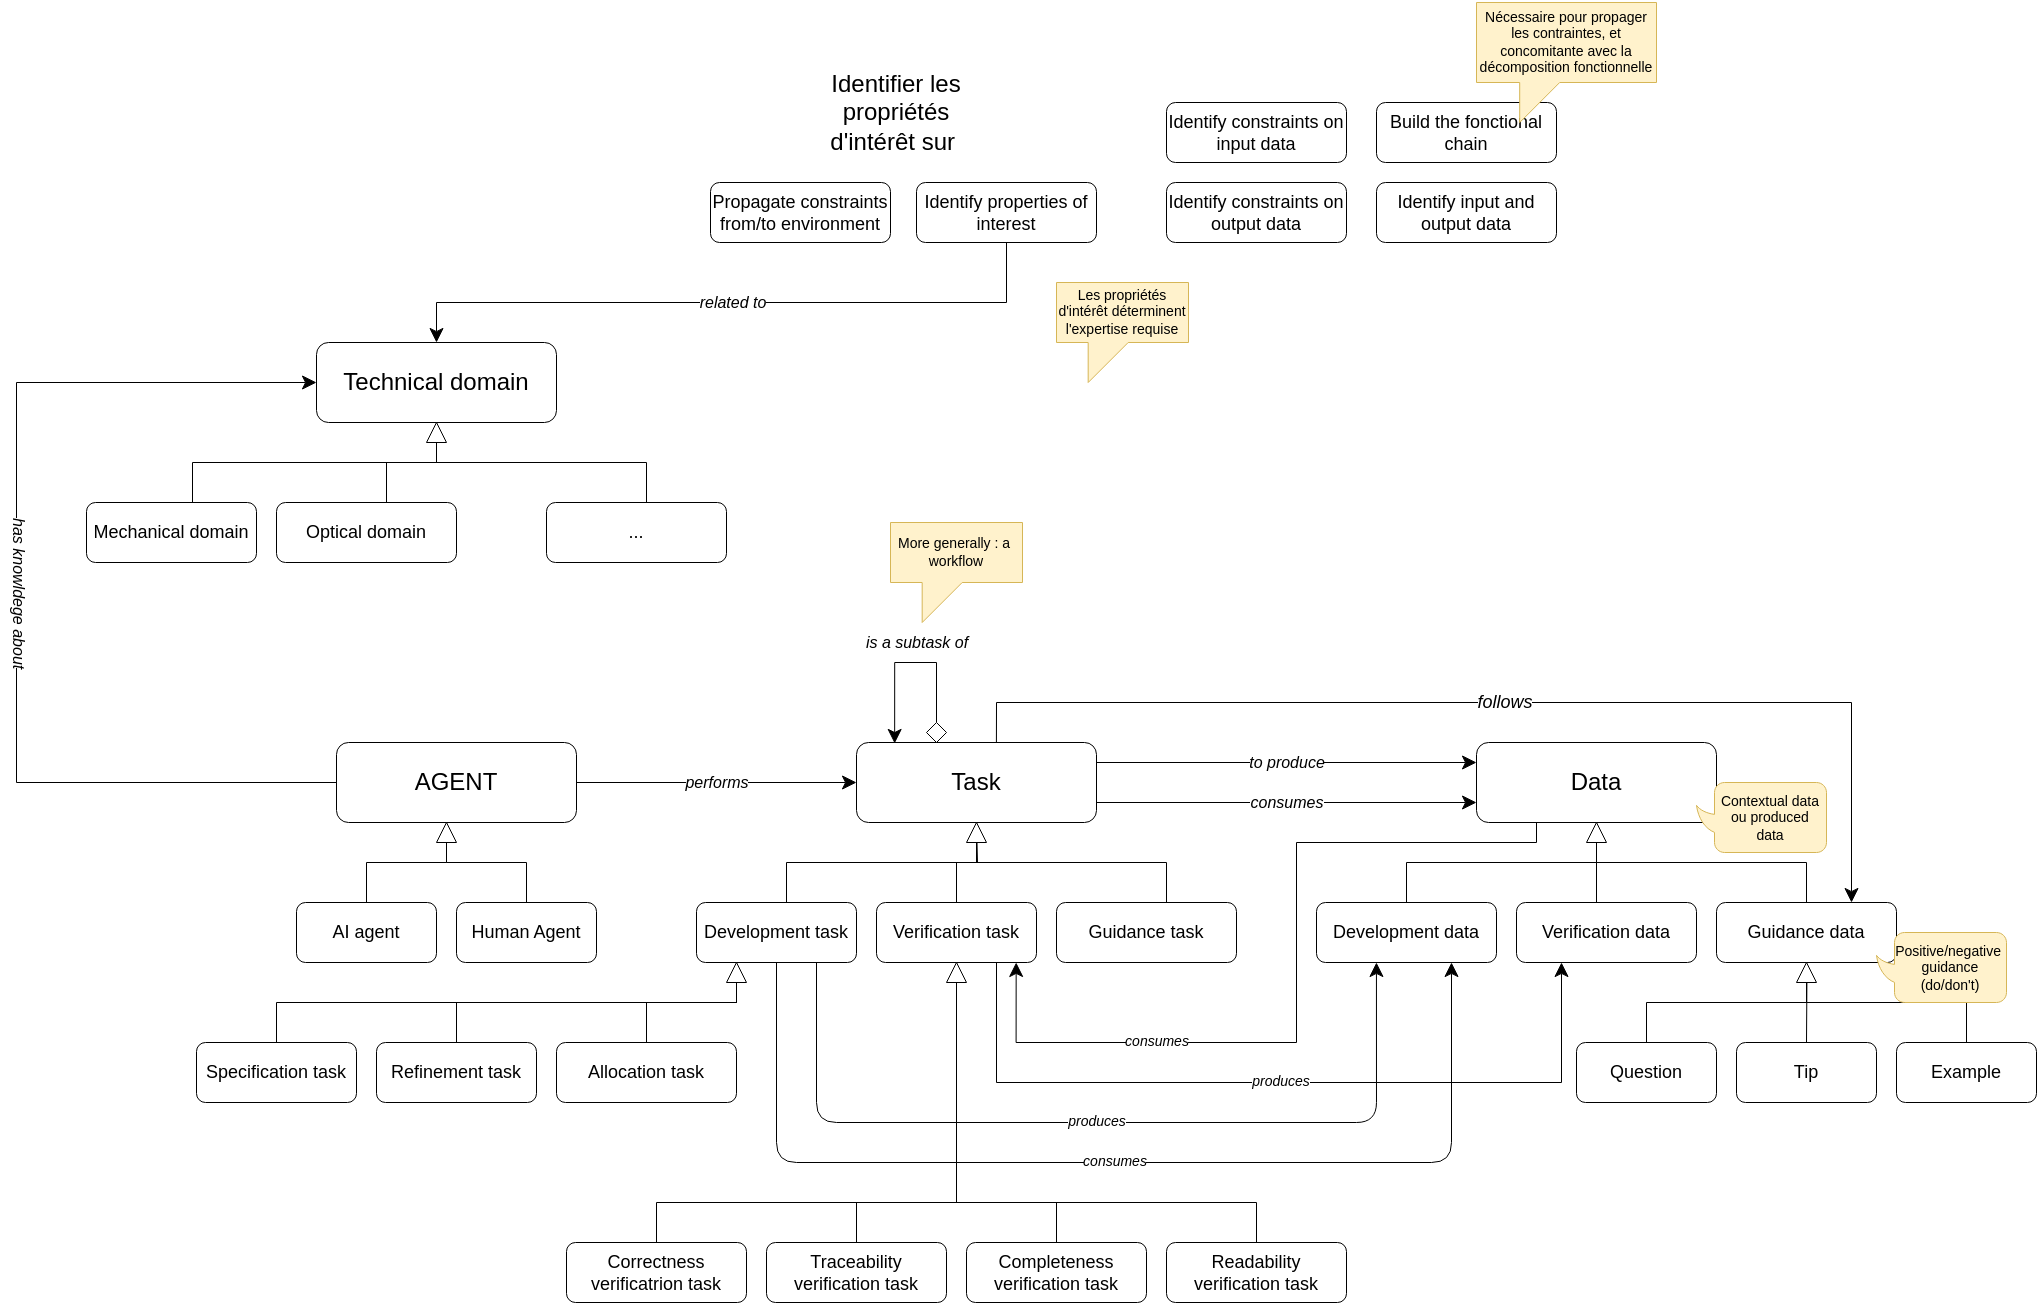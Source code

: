 <mxfile version="25.0.1">
  <diagram name="Page-1" id="Z5_-aFUJuA9duvFPhsF1">
    <mxGraphModel dx="989" dy="514" grid="1" gridSize="10" guides="1" tooltips="1" connect="1" arrows="1" fold="1" page="1" pageScale="1" pageWidth="3300" pageHeight="4681" math="0" shadow="0">
      <root>
        <mxCell id="0" />
        <mxCell id="1" parent="0" />
        <mxCell id="tLiYIg1hAG5-3rMSmf7M-101" value="consumes" style="edgeStyle=orthogonalEdgeStyle;rounded=0;orthogonalLoop=1;jettySize=auto;html=1;exitX=0.25;exitY=1;exitDx=0;exitDy=0;entryX=0.873;entryY=1;entryDx=0;entryDy=0;strokeColor=default;strokeWidth=0.5;align=center;verticalAlign=middle;fontFamily=Helvetica;fontSize=7;fontColor=default;fontStyle=2;labelBackgroundColor=default;endArrow=classic;jumpStyle=arc;entryPerimeter=0;" parent="1" source="tLiYIg1hAG5-3rMSmf7M-17" target="tLiYIg1hAG5-3rMSmf7M-62" edge="1">
          <mxGeometry x="0.463" relative="1" as="geometry">
            <Array as="points">
              <mxPoint x="1160" y="490" />
              <mxPoint x="1040" y="490" />
              <mxPoint x="1040" y="590" />
              <mxPoint x="900" y="590" />
            </Array>
            <mxPoint as="offset" />
          </mxGeometry>
        </mxCell>
        <mxCell id="tLiYIg1hAG5-3rMSmf7M-17" value="Data" style="rounded=1;whiteSpace=wrap;html=1;strokeWidth=0.5;" parent="1" vertex="1">
          <mxGeometry x="1130" y="440" width="120" height="40" as="geometry" />
        </mxCell>
        <mxCell id="tLiYIg1hAG5-3rMSmf7M-19" value="performs" style="edgeStyle=orthogonalEdgeStyle;rounded=0;orthogonalLoop=1;jettySize=auto;html=1;entryX=0;entryY=0.5;entryDx=0;entryDy=0;fontStyle=2;exitX=1;exitY=0.5;exitDx=0;exitDy=0;fontSize=8;strokeWidth=0.5;" parent="1" source="tLiYIg1hAG5-3rMSmf7M-21" target="tLiYIg1hAG5-3rMSmf7M-58" edge="1">
          <mxGeometry relative="1" as="geometry" />
        </mxCell>
        <mxCell id="DMlMxsVQOJTG3V4bMgdd-10" value="has knowldege about" style="edgeStyle=orthogonalEdgeStyle;rounded=0;orthogonalLoop=1;jettySize=auto;html=1;entryX=0;entryY=0.5;entryDx=0;entryDy=0;exitX=0;exitY=0.5;exitDx=0;exitDy=0;textDirection=vertical-lr;fontSize=8;strokeColor=default;strokeWidth=0.5;align=center;verticalAlign=middle;fontFamily=Helvetica;fontColor=default;fontStyle=2;labelBackgroundColor=default;endArrow=classic;" edge="1" parent="1" source="tLiYIg1hAG5-3rMSmf7M-21" target="tLiYIg1hAG5-3rMSmf7M-94">
          <mxGeometry relative="1" as="geometry">
            <Array as="points">
              <mxPoint x="400" y="460" />
              <mxPoint x="400" y="260" />
            </Array>
          </mxGeometry>
        </mxCell>
        <mxCell id="tLiYIg1hAG5-3rMSmf7M-21" value="AGENT" style="rounded=1;whiteSpace=wrap;html=1;strokeWidth=0.5;" parent="1" vertex="1">
          <mxGeometry x="560" y="440" width="120" height="40" as="geometry" />
        </mxCell>
        <mxCell id="tLiYIg1hAG5-3rMSmf7M-29" value="&lt;span style=&quot;text-align: right;&quot;&gt;Development data&lt;/span&gt;" style="rounded=1;whiteSpace=wrap;html=1;fontSize=9;strokeWidth=0.5;" parent="1" vertex="1">
          <mxGeometry x="1050" y="520" width="90" height="30" as="geometry" />
        </mxCell>
        <mxCell id="tLiYIg1hAG5-3rMSmf7M-43" style="edgeStyle=orthogonalEdgeStyle;rounded=0;orthogonalLoop=1;jettySize=auto;html=1;entryX=0;entryY=0.5;entryDx=0;entryDy=0;exitX=0.5;exitY=0;exitDx=0;exitDy=0;endArrow=none;endFill=0;strokeWidth=0.5;" parent="1" source="tLiYIg1hAG5-3rMSmf7M-30" target="tLiYIg1hAG5-3rMSmf7M-41" edge="1">
          <mxGeometry relative="1" as="geometry">
            <Array as="points">
              <mxPoint x="1190" y="540" />
            </Array>
          </mxGeometry>
        </mxCell>
        <mxCell id="tLiYIg1hAG5-3rMSmf7M-30" value="&lt;span style=&quot;text-align: right;&quot;&gt;Verification data&lt;/span&gt;" style="rounded=1;whiteSpace=wrap;html=1;fontSize=9;strokeWidth=0.5;" parent="1" vertex="1">
          <mxGeometry x="1150" y="520" width="90" height="30" as="geometry" />
        </mxCell>
        <mxCell id="tLiYIg1hAG5-3rMSmf7M-44" style="edgeStyle=orthogonalEdgeStyle;rounded=0;orthogonalLoop=1;jettySize=auto;html=1;entryX=0;entryY=0.5;entryDx=0;entryDy=0;endArrow=none;endFill=0;exitX=0.5;exitY=0;exitDx=0;exitDy=0;strokeWidth=0.5;" parent="1" source="tLiYIg1hAG5-3rMSmf7M-31" target="tLiYIg1hAG5-3rMSmf7M-41" edge="1">
          <mxGeometry relative="1" as="geometry">
            <mxPoint x="1320" y="510" as="sourcePoint" />
            <Array as="points">
              <mxPoint x="1295" y="500" />
              <mxPoint x="1190" y="500" />
            </Array>
          </mxGeometry>
        </mxCell>
        <mxCell id="tLiYIg1hAG5-3rMSmf7M-31" value="&lt;span style=&quot;text-align: right;&quot;&gt;Guidance data&lt;/span&gt;" style="rounded=1;whiteSpace=wrap;html=1;fontSize=9;strokeWidth=0.5;" parent="1" vertex="1">
          <mxGeometry x="1250" y="520" width="90" height="30" as="geometry" />
        </mxCell>
        <mxCell id="tLiYIg1hAG5-3rMSmf7M-32" value="&lt;span style=&quot;text-align: right;&quot;&gt;Question&lt;/span&gt;" style="rounded=1;whiteSpace=wrap;html=1;fontSize=9;strokeWidth=0.5;" parent="1" vertex="1">
          <mxGeometry x="1180" y="590" width="70" height="30" as="geometry" />
        </mxCell>
        <mxCell id="tLiYIg1hAG5-3rMSmf7M-39" style="edgeStyle=orthogonalEdgeStyle;rounded=0;orthogonalLoop=1;jettySize=auto;html=1;exitX=0.5;exitY=0;exitDx=0;exitDy=0;endArrow=none;endFill=0;strokeWidth=0.5;" parent="1" source="tLiYIg1hAG5-3rMSmf7M-33" edge="1">
          <mxGeometry relative="1" as="geometry">
            <mxPoint x="1295.2" y="560" as="targetPoint" />
          </mxGeometry>
        </mxCell>
        <mxCell id="tLiYIg1hAG5-3rMSmf7M-33" value="&lt;span style=&quot;text-align: right;&quot;&gt;Tip&lt;/span&gt;" style="rounded=1;whiteSpace=wrap;html=1;fontSize=9;strokeWidth=0.5;" parent="1" vertex="1">
          <mxGeometry x="1260" y="590" width="70" height="30" as="geometry" />
        </mxCell>
        <mxCell id="tLiYIg1hAG5-3rMSmf7M-40" style="edgeStyle=orthogonalEdgeStyle;rounded=0;orthogonalLoop=1;jettySize=auto;html=1;entryX=0;entryY=0.5;entryDx=0;entryDy=0;endArrow=none;endFill=0;strokeWidth=0.5;" parent="1" source="tLiYIg1hAG5-3rMSmf7M-34" target="tLiYIg1hAG5-3rMSmf7M-37" edge="1">
          <mxGeometry relative="1" as="geometry">
            <Array as="points">
              <mxPoint x="1375" y="570" />
              <mxPoint x="1295" y="570" />
            </Array>
          </mxGeometry>
        </mxCell>
        <mxCell id="tLiYIg1hAG5-3rMSmf7M-34" value="&lt;span style=&quot;text-align: right;&quot;&gt;Example&lt;/span&gt;" style="rounded=1;whiteSpace=wrap;html=1;fontSize=9;strokeWidth=0.5;" parent="1" vertex="1">
          <mxGeometry x="1340" y="590" width="70" height="30" as="geometry" />
        </mxCell>
        <mxCell id="tLiYIg1hAG5-3rMSmf7M-38" style="edgeStyle=orthogonalEdgeStyle;rounded=0;orthogonalLoop=1;jettySize=auto;html=1;exitX=0;exitY=0.5;exitDx=0;exitDy=0;entryX=0.5;entryY=0;entryDx=0;entryDy=0;endArrow=none;endFill=0;strokeWidth=0.5;" parent="1" source="tLiYIg1hAG5-3rMSmf7M-37" target="tLiYIg1hAG5-3rMSmf7M-32" edge="1">
          <mxGeometry relative="1" as="geometry">
            <Array as="points">
              <mxPoint x="1295" y="570" />
              <mxPoint x="1215" y="570" />
            </Array>
          </mxGeometry>
        </mxCell>
        <mxCell id="tLiYIg1hAG5-3rMSmf7M-37" value="" style="triangle;whiteSpace=wrap;html=1;rotation=-90;strokeWidth=0.5;" parent="1" vertex="1">
          <mxGeometry x="1290" y="550" width="10" height="10" as="geometry" />
        </mxCell>
        <mxCell id="tLiYIg1hAG5-3rMSmf7M-42" style="edgeStyle=orthogonalEdgeStyle;rounded=0;orthogonalLoop=1;jettySize=auto;html=1;entryX=0.5;entryY=0;entryDx=0;entryDy=0;endArrow=none;endFill=0;strokeWidth=0.5;" parent="1" source="tLiYIg1hAG5-3rMSmf7M-41" target="tLiYIg1hAG5-3rMSmf7M-29" edge="1">
          <mxGeometry relative="1" as="geometry">
            <Array as="points">
              <mxPoint x="1190" y="500" />
              <mxPoint x="1095" y="500" />
            </Array>
          </mxGeometry>
        </mxCell>
        <mxCell id="tLiYIg1hAG5-3rMSmf7M-41" value="" style="triangle;whiteSpace=wrap;html=1;rotation=-90;strokeWidth=0.5;" parent="1" vertex="1">
          <mxGeometry x="1185" y="480" width="10" height="10" as="geometry" />
        </mxCell>
        <mxCell id="tLiYIg1hAG5-3rMSmf7M-52" style="edgeStyle=orthogonalEdgeStyle;rounded=0;orthogonalLoop=1;jettySize=auto;html=1;entryX=0;entryY=0.5;entryDx=0;entryDy=0;endArrow=none;endFill=0;strokeWidth=0.5;exitX=0.5;exitY=0;exitDx=0;exitDy=0;" parent="1" source="tLiYIg1hAG5-3rMSmf7M-48" target="tLiYIg1hAG5-3rMSmf7M-51" edge="1">
          <mxGeometry relative="1" as="geometry">
            <Array as="points">
              <mxPoint x="575" y="500" />
              <mxPoint x="615" y="500" />
            </Array>
          </mxGeometry>
        </mxCell>
        <mxCell id="tLiYIg1hAG5-3rMSmf7M-48" value="&lt;span style=&quot;text-align: right;&quot;&gt;AI agent&lt;/span&gt;" style="rounded=1;whiteSpace=wrap;html=1;fontSize=9;strokeWidth=0.5;" parent="1" vertex="1">
          <mxGeometry x="540" y="520" width="70" height="30" as="geometry" />
        </mxCell>
        <mxCell id="tLiYIg1hAG5-3rMSmf7M-53" style="edgeStyle=orthogonalEdgeStyle;rounded=0;orthogonalLoop=1;jettySize=auto;html=1;entryX=0;entryY=0.5;entryDx=0;entryDy=0;endArrow=none;endFill=0;strokeWidth=0.5;" parent="1" source="tLiYIg1hAG5-3rMSmf7M-49" target="tLiYIg1hAG5-3rMSmf7M-51" edge="1">
          <mxGeometry relative="1" as="geometry">
            <mxPoint x="610" y="490" as="targetPoint" />
            <Array as="points">
              <mxPoint x="655" y="500" />
              <mxPoint x="615" y="500" />
            </Array>
          </mxGeometry>
        </mxCell>
        <mxCell id="tLiYIg1hAG5-3rMSmf7M-49" value="&lt;span style=&quot;text-align: right;&quot;&gt;Human Agent&lt;/span&gt;" style="rounded=1;whiteSpace=wrap;html=1;fontSize=9;strokeWidth=0.5;" parent="1" vertex="1">
          <mxGeometry x="620" y="520" width="70" height="30" as="geometry" />
        </mxCell>
        <mxCell id="tLiYIg1hAG5-3rMSmf7M-51" value="" style="triangle;whiteSpace=wrap;html=1;rotation=-90;strokeWidth=0.5;" parent="1" vertex="1">
          <mxGeometry x="610" y="480" width="10" height="10" as="geometry" />
        </mxCell>
        <mxCell id="tLiYIg1hAG5-3rMSmf7M-59" value="consumes" style="edgeStyle=orthogonalEdgeStyle;rounded=0;orthogonalLoop=1;jettySize=auto;html=1;entryX=0;entryY=0.75;entryDx=0;entryDy=0;exitX=1;exitY=0.75;exitDx=0;exitDy=0;fontStyle=2;fontSize=8;strokeWidth=0.5;" parent="1" source="tLiYIg1hAG5-3rMSmf7M-58" target="tLiYIg1hAG5-3rMSmf7M-17" edge="1">
          <mxGeometry relative="1" as="geometry" />
        </mxCell>
        <mxCell id="tLiYIg1hAG5-3rMSmf7M-60" value="to produce" style="edgeStyle=orthogonalEdgeStyle;rounded=0;orthogonalLoop=1;jettySize=auto;html=1;entryX=0;entryY=0.25;entryDx=0;entryDy=0;exitX=1;exitY=0.25;exitDx=0;exitDy=0;fontStyle=2;fontSize=8;strokeWidth=0.5;" parent="1" source="tLiYIg1hAG5-3rMSmf7M-58" target="tLiYIg1hAG5-3rMSmf7M-17" edge="1">
          <mxGeometry relative="1" as="geometry" />
        </mxCell>
        <mxCell id="tLiYIg1hAG5-3rMSmf7M-58" value="Task" style="rounded=1;whiteSpace=wrap;html=1;strokeWidth=0.5;" parent="1" vertex="1">
          <mxGeometry x="820" y="440" width="120" height="40" as="geometry" />
        </mxCell>
        <mxCell id="tLiYIg1hAG5-3rMSmf7M-64" style="edgeStyle=orthogonalEdgeStyle;rounded=0;orthogonalLoop=1;jettySize=auto;html=1;entryX=0.5;entryY=1;entryDx=0;entryDy=0;endArrow=none;endFill=0;strokeWidth=0.5;" parent="1" source="tLiYIg1hAG5-3rMSmf7M-61" target="tLiYIg1hAG5-3rMSmf7M-58" edge="1">
          <mxGeometry relative="1" as="geometry">
            <Array as="points">
              <mxPoint x="785" y="500" />
              <mxPoint x="880" y="500" />
            </Array>
          </mxGeometry>
        </mxCell>
        <mxCell id="tLiYIg1hAG5-3rMSmf7M-74" value="consumes" style="edgeStyle=orthogonalEdgeStyle;rounded=1;orthogonalLoop=1;jettySize=auto;html=1;exitX=0.5;exitY=1;exitDx=0;exitDy=0;entryX=0.75;entryY=1;entryDx=0;entryDy=0;fontStyle=2;fontSize=7;strokeWidth=0.5;curved=0;" parent="1" source="tLiYIg1hAG5-3rMSmf7M-61" target="tLiYIg1hAG5-3rMSmf7M-29" edge="1">
          <mxGeometry relative="1" as="geometry">
            <Array as="points">
              <mxPoint x="780" y="650" />
              <mxPoint x="1118" y="650" />
            </Array>
          </mxGeometry>
        </mxCell>
        <mxCell id="tLiYIg1hAG5-3rMSmf7M-61" value="&lt;span style=&quot;text-align: right;&quot;&gt;Development task&lt;/span&gt;" style="rounded=1;whiteSpace=wrap;html=1;fontSize=9;strokeWidth=0.5;" parent="1" vertex="1">
          <mxGeometry x="740" y="520" width="80" height="30" as="geometry" />
        </mxCell>
        <mxCell id="tLiYIg1hAG5-3rMSmf7M-69" style="edgeStyle=orthogonalEdgeStyle;rounded=0;orthogonalLoop=1;jettySize=auto;html=1;endArrow=none;endFill=0;strokeWidth=0.5;" parent="1" source="tLiYIg1hAG5-3rMSmf7M-62" edge="1">
          <mxGeometry relative="1" as="geometry">
            <mxPoint x="880" y="480" as="targetPoint" />
          </mxGeometry>
        </mxCell>
        <mxCell id="tLiYIg1hAG5-3rMSmf7M-76" value="produces" style="edgeStyle=orthogonalEdgeStyle;rounded=0;orthogonalLoop=1;jettySize=auto;html=1;exitX=0.75;exitY=1;exitDx=0;exitDy=0;entryX=0.25;entryY=1;entryDx=0;entryDy=0;strokeColor=default;strokeWidth=0.5;align=center;verticalAlign=middle;fontFamily=Helvetica;fontSize=7;fontColor=default;fontStyle=2;labelBackgroundColor=default;endArrow=classic;" parent="1" source="tLiYIg1hAG5-3rMSmf7M-62" target="tLiYIg1hAG5-3rMSmf7M-30" edge="1">
          <mxGeometry relative="1" as="geometry">
            <Array as="points">
              <mxPoint x="890" y="610" />
              <mxPoint x="1173" y="610" />
            </Array>
          </mxGeometry>
        </mxCell>
        <mxCell id="tLiYIg1hAG5-3rMSmf7M-62" value="&lt;span style=&quot;text-align: right;&quot;&gt;Verification task&lt;/span&gt;" style="rounded=1;whiteSpace=wrap;html=1;fontSize=9;strokeWidth=0.5;" parent="1" vertex="1">
          <mxGeometry x="830" y="520" width="80" height="30" as="geometry" />
        </mxCell>
        <mxCell id="tLiYIg1hAG5-3rMSmf7M-66" style="edgeStyle=orthogonalEdgeStyle;rounded=0;orthogonalLoop=1;jettySize=auto;html=1;exitX=0.5;exitY=0;exitDx=0;exitDy=0;endArrow=none;endFill=0;strokeWidth=0.5;" parent="1" source="tLiYIg1hAG5-3rMSmf7M-71" edge="1">
          <mxGeometry relative="1" as="geometry">
            <mxPoint x="880" y="480" as="targetPoint" />
          </mxGeometry>
        </mxCell>
        <mxCell id="tLiYIg1hAG5-3rMSmf7M-63" value="&lt;span style=&quot;text-align: right;&quot;&gt;Guidance task&lt;/span&gt;" style="rounded=1;whiteSpace=wrap;html=1;fontSize=9;strokeWidth=0.5;" parent="1" vertex="1">
          <mxGeometry x="920" y="520" width="90" height="30" as="geometry" />
        </mxCell>
        <mxCell id="tLiYIg1hAG5-3rMSmf7M-72" value="" style="edgeStyle=orthogonalEdgeStyle;rounded=0;orthogonalLoop=1;jettySize=auto;html=1;exitX=0.5;exitY=0;exitDx=0;exitDy=0;endArrow=none;endFill=0;strokeWidth=0.5;" parent="1" source="tLiYIg1hAG5-3rMSmf7M-63" target="tLiYIg1hAG5-3rMSmf7M-71" edge="1">
          <mxGeometry relative="1" as="geometry">
            <mxPoint x="880" y="480" as="targetPoint" />
            <mxPoint x="975" y="540" as="sourcePoint" />
            <Array as="points">
              <mxPoint x="975" y="500" />
              <mxPoint x="880" y="500" />
            </Array>
          </mxGeometry>
        </mxCell>
        <mxCell id="tLiYIg1hAG5-3rMSmf7M-71" value="" style="triangle;whiteSpace=wrap;html=1;rotation=-90;strokeWidth=0.5;" parent="1" vertex="1">
          <mxGeometry x="875" y="480" width="10" height="10" as="geometry" />
        </mxCell>
        <mxCell id="tLiYIg1hAG5-3rMSmf7M-73" value="follows" style="edgeStyle=orthogonalEdgeStyle;rounded=0;orthogonalLoop=1;jettySize=auto;html=1;entryX=0.583;entryY=0;entryDx=0;entryDy=0;entryPerimeter=0;flowAnimation=0;jumpStyle=arc;fontSize=9;fontStyle=2;exitX=0.75;exitY=0;exitDx=0;exitDy=0;startArrow=classic;startFill=1;endArrow=none;endFill=0;strokeWidth=0.5;" parent="1" source="tLiYIg1hAG5-3rMSmf7M-31" target="tLiYIg1hAG5-3rMSmf7M-58" edge="1">
          <mxGeometry relative="1" as="geometry">
            <Array as="points">
              <mxPoint x="1318" y="420" />
              <mxPoint x="890" y="420" />
            </Array>
          </mxGeometry>
        </mxCell>
        <mxCell id="tLiYIg1hAG5-3rMSmf7M-75" value="produces" style="edgeStyle=orthogonalEdgeStyle;rounded=1;orthogonalLoop=1;jettySize=auto;html=1;entryX=0.333;entryY=1;entryDx=0;entryDy=0;entryPerimeter=0;exitX=0.75;exitY=1;exitDx=0;exitDy=0;fontStyle=2;fontSize=7;strokeWidth=0.5;curved=0;" parent="1" source="tLiYIg1hAG5-3rMSmf7M-61" target="tLiYIg1hAG5-3rMSmf7M-29" edge="1">
          <mxGeometry relative="1" as="geometry">
            <Array as="points">
              <mxPoint x="800" y="630" />
              <mxPoint x="1080" y="630" />
            </Array>
          </mxGeometry>
        </mxCell>
        <mxCell id="tLiYIg1hAG5-3rMSmf7M-80" style="edgeStyle=orthogonalEdgeStyle;rounded=0;orthogonalLoop=1;jettySize=auto;html=1;entryX=0;entryY=0.5;entryDx=0;entryDy=0;exitX=0.5;exitY=0;exitDx=0;exitDy=0;strokeColor=default;strokeWidth=0.5;align=center;verticalAlign=middle;fontFamily=Helvetica;fontSize=11;fontColor=default;fontStyle=2;labelBackgroundColor=default;endArrow=none;endFill=0;" parent="1" source="tLiYIg1hAG5-3rMSmf7M-77" target="tLiYIg1hAG5-3rMSmf7M-79" edge="1">
          <mxGeometry relative="1" as="geometry">
            <Array as="points">
              <mxPoint x="530" y="570" />
              <mxPoint x="760" y="570" />
            </Array>
          </mxGeometry>
        </mxCell>
        <mxCell id="tLiYIg1hAG5-3rMSmf7M-77" value="&lt;span style=&quot;text-align: right;&quot;&gt;Specification task&lt;/span&gt;" style="rounded=1;whiteSpace=wrap;html=1;fontSize=9;strokeWidth=0.5;" parent="1" vertex="1">
          <mxGeometry x="490" y="590" width="80" height="30" as="geometry" />
        </mxCell>
        <mxCell id="tLiYIg1hAG5-3rMSmf7M-81" style="edgeStyle=orthogonalEdgeStyle;rounded=0;orthogonalLoop=1;jettySize=auto;html=1;entryX=0;entryY=0.5;entryDx=0;entryDy=0;endArrow=none;endFill=0;strokeColor=default;strokeWidth=0.5;align=center;verticalAlign=middle;fontFamily=Helvetica;fontSize=11;fontColor=default;fontStyle=2;labelBackgroundColor=default;exitX=0.5;exitY=0;exitDx=0;exitDy=0;" parent="1" source="tLiYIg1hAG5-3rMSmf7M-102" target="tLiYIg1hAG5-3rMSmf7M-79" edge="1">
          <mxGeometry relative="1" as="geometry">
            <Array as="points">
              <mxPoint x="715" y="570" />
              <mxPoint x="760" y="570" />
            </Array>
          </mxGeometry>
        </mxCell>
        <mxCell id="tLiYIg1hAG5-3rMSmf7M-103" style="edgeStyle=orthogonalEdgeStyle;rounded=0;orthogonalLoop=1;jettySize=auto;html=1;entryX=0;entryY=0.5;entryDx=0;entryDy=0;exitX=0.5;exitY=0;exitDx=0;exitDy=0;strokeColor=default;strokeWidth=0.5;align=center;verticalAlign=middle;fontFamily=Helvetica;fontSize=11;fontColor=default;labelBackgroundColor=default;endArrow=none;endFill=0;" parent="1" source="tLiYIg1hAG5-3rMSmf7M-78" target="tLiYIg1hAG5-3rMSmf7M-79" edge="1">
          <mxGeometry relative="1" as="geometry">
            <Array as="points">
              <mxPoint x="620" y="570" />
              <mxPoint x="760" y="570" />
            </Array>
          </mxGeometry>
        </mxCell>
        <mxCell id="tLiYIg1hAG5-3rMSmf7M-78" value="&lt;span style=&quot;text-align: right;&quot;&gt;Refinement task&lt;/span&gt;" style="rounded=1;whiteSpace=wrap;html=1;fontSize=9;strokeWidth=0.5;" parent="1" vertex="1">
          <mxGeometry x="580" y="590" width="80" height="30" as="geometry" />
        </mxCell>
        <mxCell id="tLiYIg1hAG5-3rMSmf7M-79" value="" style="triangle;whiteSpace=wrap;html=1;rotation=-90;strokeWidth=0.5;" parent="1" vertex="1">
          <mxGeometry x="755" y="550" width="10" height="10" as="geometry" />
        </mxCell>
        <mxCell id="tLiYIg1hAG5-3rMSmf7M-82" value="is a subtask of" style="edgeStyle=orthogonalEdgeStyle;rounded=0;orthogonalLoop=1;jettySize=auto;html=1;entryX=0.159;entryY=0.012;entryDx=0;entryDy=0;entryPerimeter=0;fontSize=8;fontStyle=2;strokeWidth=0.5;" parent="1" source="tLiYIg1hAG5-3rMSmf7M-83" target="tLiYIg1hAG5-3rMSmf7M-58" edge="1">
          <mxGeometry x="-0.124" y="-10" relative="1" as="geometry">
            <Array as="points">
              <mxPoint x="860" y="400" />
              <mxPoint x="839" y="400" />
            </Array>
            <mxPoint as="offset" />
          </mxGeometry>
        </mxCell>
        <mxCell id="tLiYIg1hAG5-3rMSmf7M-83" value="" style="rhombus;whiteSpace=wrap;html=1;rotation=-90;strokeWidth=0.5;" parent="1" vertex="1">
          <mxGeometry x="855" y="430" width="10" height="10" as="geometry" />
        </mxCell>
        <mxCell id="tLiYIg1hAG5-3rMSmf7M-90" style="edgeStyle=orthogonalEdgeStyle;rounded=0;orthogonalLoop=1;jettySize=auto;html=1;entryX=0;entryY=0.5;entryDx=0;entryDy=0;strokeColor=default;strokeWidth=0.5;align=center;verticalAlign=middle;fontFamily=Helvetica;fontSize=7;fontColor=default;fontStyle=2;labelBackgroundColor=default;endArrow=none;endFill=0;exitX=0.5;exitY=0;exitDx=0;exitDy=0;curved=0;" parent="1" source="tLiYIg1hAG5-3rMSmf7M-85" target="tLiYIg1hAG5-3rMSmf7M-89" edge="1">
          <mxGeometry relative="1" as="geometry">
            <Array as="points">
              <mxPoint x="720" y="670" />
              <mxPoint x="870" y="670" />
            </Array>
          </mxGeometry>
        </mxCell>
        <mxCell id="tLiYIg1hAG5-3rMSmf7M-85" value="&lt;span style=&quot;text-align: right;&quot;&gt;Correctness verificatrion task&lt;/span&gt;" style="rounded=1;whiteSpace=wrap;html=1;fontSize=9;strokeWidth=0.5;" parent="1" vertex="1">
          <mxGeometry x="675" y="690" width="90" height="30" as="geometry" />
        </mxCell>
        <mxCell id="tLiYIg1hAG5-3rMSmf7M-91" style="edgeStyle=orthogonalEdgeStyle;rounded=0;orthogonalLoop=1;jettySize=auto;html=1;exitX=0.5;exitY=0;exitDx=0;exitDy=0;strokeColor=default;strokeWidth=0.5;align=center;verticalAlign=middle;fontFamily=Helvetica;fontSize=7;fontColor=default;fontStyle=2;labelBackgroundColor=default;endArrow=none;endFill=0;" parent="1" source="tLiYIg1hAG5-3rMSmf7M-86" edge="1">
          <mxGeometry relative="1" as="geometry">
            <mxPoint x="870" y="590" as="targetPoint" />
            <Array as="points">
              <mxPoint x="820" y="670" />
              <mxPoint x="870" y="670" />
            </Array>
          </mxGeometry>
        </mxCell>
        <mxCell id="tLiYIg1hAG5-3rMSmf7M-86" value="&lt;span style=&quot;text-align: right;&quot;&gt;Traceability verification task&lt;/span&gt;" style="rounded=1;whiteSpace=wrap;html=1;fontSize=9;strokeWidth=0.5;" parent="1" vertex="1">
          <mxGeometry x="775" y="690" width="90" height="30" as="geometry" />
        </mxCell>
        <mxCell id="tLiYIg1hAG5-3rMSmf7M-92" style="edgeStyle=orthogonalEdgeStyle;rounded=0;orthogonalLoop=1;jettySize=auto;html=1;strokeColor=default;strokeWidth=0.5;align=center;verticalAlign=middle;fontFamily=Helvetica;fontSize=7;fontColor=default;fontStyle=2;labelBackgroundColor=default;endArrow=none;endFill=0;exitX=0.5;exitY=0;exitDx=0;exitDy=0;" parent="1" source="tLiYIg1hAG5-3rMSmf7M-87" edge="1">
          <mxGeometry relative="1" as="geometry">
            <mxPoint x="870" y="590" as="targetPoint" />
            <Array as="points">
              <mxPoint x="920" y="670" />
              <mxPoint x="870" y="670" />
            </Array>
          </mxGeometry>
        </mxCell>
        <mxCell id="tLiYIg1hAG5-3rMSmf7M-87" value="&lt;span style=&quot;text-align: right;&quot;&gt;Completeness verification task&lt;/span&gt;" style="rounded=1;whiteSpace=wrap;html=1;fontSize=9;strokeWidth=0.5;" parent="1" vertex="1">
          <mxGeometry x="875" y="690" width="90" height="30" as="geometry" />
        </mxCell>
        <mxCell id="tLiYIg1hAG5-3rMSmf7M-93" style="edgeStyle=orthogonalEdgeStyle;rounded=0;orthogonalLoop=1;jettySize=auto;html=1;endArrow=none;endFill=0;strokeColor=default;strokeWidth=0.5;align=center;verticalAlign=middle;fontFamily=Helvetica;fontSize=7;fontColor=default;fontStyle=2;labelBackgroundColor=default;entryX=0;entryY=0.5;entryDx=0;entryDy=0;exitX=0.5;exitY=0;exitDx=0;exitDy=0;" parent="1" source="tLiYIg1hAG5-3rMSmf7M-88" target="tLiYIg1hAG5-3rMSmf7M-89" edge="1">
          <mxGeometry relative="1" as="geometry">
            <mxPoint x="880" y="590" as="targetPoint" />
            <Array as="points">
              <mxPoint x="1020" y="670" />
              <mxPoint x="870" y="670" />
            </Array>
          </mxGeometry>
        </mxCell>
        <mxCell id="tLiYIg1hAG5-3rMSmf7M-88" value="&lt;span style=&quot;text-align: right;&quot;&gt;Readability&lt;br&gt;verification task&lt;/span&gt;" style="rounded=1;whiteSpace=wrap;html=1;fontSize=9;strokeWidth=0.5;" parent="1" vertex="1">
          <mxGeometry x="975" y="690" width="90" height="30" as="geometry" />
        </mxCell>
        <mxCell id="tLiYIg1hAG5-3rMSmf7M-89" value="" style="triangle;whiteSpace=wrap;html=1;rotation=-90;strokeWidth=0.5;" parent="1" vertex="1">
          <mxGeometry x="865" y="550" width="10" height="10" as="geometry" />
        </mxCell>
        <mxCell id="tLiYIg1hAG5-3rMSmf7M-94" value="Technical domain" style="rounded=1;whiteSpace=wrap;html=1;strokeWidth=0.5;" parent="1" vertex="1">
          <mxGeometry x="550" y="240" width="120" height="40" as="geometry" />
        </mxCell>
        <mxCell id="m_tKtK9dRIFQRdfaqVs3-2" style="edgeStyle=orthogonalEdgeStyle;rounded=0;orthogonalLoop=1;jettySize=auto;html=1;entryX=0;entryY=0.5;entryDx=0;entryDy=0;exitX=0.5;exitY=0;exitDx=0;exitDy=0;endArrow=none;endFill=0;strokeColor=default;strokeWidth=0.5;align=center;verticalAlign=middle;fontFamily=Helvetica;fontSize=8;fontColor=default;fontStyle=2;labelBackgroundColor=default;" parent="1" source="tLiYIg1hAG5-3rMSmf7M-95" target="m_tKtK9dRIFQRdfaqVs3-1" edge="1">
          <mxGeometry relative="1" as="geometry">
            <Array as="points">
              <mxPoint x="488" y="300" />
              <mxPoint x="610" y="300" />
            </Array>
          </mxGeometry>
        </mxCell>
        <mxCell id="tLiYIg1hAG5-3rMSmf7M-95" value="&lt;span style=&quot;text-align: right;&quot;&gt;Mechanical domain&lt;/span&gt;" style="rounded=1;whiteSpace=wrap;html=1;fontSize=9;strokeWidth=0.5;" parent="1" vertex="1">
          <mxGeometry x="435" y="320" width="85" height="30" as="geometry" />
        </mxCell>
        <mxCell id="m_tKtK9dRIFQRdfaqVs3-3" style="edgeStyle=orthogonalEdgeStyle;rounded=0;orthogonalLoop=1;jettySize=auto;html=1;endArrow=none;endFill=0;strokeColor=default;strokeWidth=0.5;align=center;verticalAlign=middle;fontFamily=Helvetica;fontSize=8;fontColor=default;fontStyle=2;labelBackgroundColor=default;" parent="1" source="tLiYIg1hAG5-3rMSmf7M-96" edge="1">
          <mxGeometry relative="1" as="geometry">
            <mxPoint x="610" y="290.0" as="targetPoint" />
            <Array as="points">
              <mxPoint x="585" y="300" />
              <mxPoint x="610" y="300" />
            </Array>
          </mxGeometry>
        </mxCell>
        <mxCell id="tLiYIg1hAG5-3rMSmf7M-96" value="&lt;span style=&quot;text-align: right;&quot;&gt;Optical domain&lt;/span&gt;" style="rounded=1;whiteSpace=wrap;html=1;fontSize=9;strokeWidth=0.5;" parent="1" vertex="1">
          <mxGeometry x="530" y="320" width="90" height="30" as="geometry" />
        </mxCell>
        <mxCell id="tLiYIg1hAG5-3rMSmf7M-97" value="Contextual data ou produced data" style="whiteSpace=wrap;html=1;shape=mxgraph.basic.roundRectCallout;dx=20.43;dy=9;size=5;boundedLbl=1;fontSize=7;fillColor=#fff2cc;strokeColor=#d6b656;strokeWidth=0.5;direction=south;" parent="1" vertex="1">
          <mxGeometry x="1240" y="460" width="65" height="35" as="geometry" />
        </mxCell>
        <mxCell id="tLiYIg1hAG5-3rMSmf7M-102" value="&lt;span style=&quot;text-align: right;&quot;&gt;Allocation task&lt;/span&gt;" style="rounded=1;whiteSpace=wrap;html=1;fontSize=9;strokeWidth=0.5;" parent="1" vertex="1">
          <mxGeometry x="670" y="590" width="90" height="30" as="geometry" />
        </mxCell>
        <mxCell id="tLiYIg1hAG5-3rMSmf7M-105" value="Positive/negative&amp;nbsp; guidance (do/don&#39;t)" style="whiteSpace=wrap;html=1;shape=mxgraph.basic.roundRectCallout;dx=20.43;dy=9;size=5;boundedLbl=1;fontSize=7;fillColor=#fff2cc;strokeColor=#d6b656;strokeWidth=0.5;direction=south;" parent="1" vertex="1">
          <mxGeometry x="1330" y="535" width="65" height="35" as="geometry" />
        </mxCell>
        <mxCell id="tLiYIg1hAG5-3rMSmf7M-108" value="More generally : a&amp;nbsp; workflow" style="shape=callout;whiteSpace=wrap;html=1;perimeter=calloutPerimeter;strokeColor=#d6b656;strokeWidth=0.5;align=center;verticalAlign=middle;fontFamily=Helvetica;fontSize=7;fontColor=default;fillColor=#fff2cc;size=20;position=0.24;position2=0.24;" parent="1" vertex="1">
          <mxGeometry x="837" y="330" width="66" height="50" as="geometry" />
        </mxCell>
        <mxCell id="m_tKtK9dRIFQRdfaqVs3-1" value="" style="triangle;whiteSpace=wrap;html=1;rotation=-90;strokeWidth=0.5;" parent="1" vertex="1">
          <mxGeometry x="605" y="280" width="10" height="10" as="geometry" />
        </mxCell>
        <mxCell id="m_tKtK9dRIFQRdfaqVs3-5" style="edgeStyle=orthogonalEdgeStyle;rounded=0;orthogonalLoop=1;jettySize=auto;html=1;entryX=0;entryY=0.5;entryDx=0;entryDy=0;exitX=0.5;exitY=0;exitDx=0;exitDy=0;endArrow=none;endFill=0;strokeColor=default;strokeWidth=0.5;align=center;verticalAlign=middle;fontFamily=Helvetica;fontSize=8;fontColor=default;fontStyle=2;labelBackgroundColor=default;" parent="1" source="m_tKtK9dRIFQRdfaqVs3-4" target="m_tKtK9dRIFQRdfaqVs3-1" edge="1">
          <mxGeometry relative="1" as="geometry">
            <Array as="points">
              <mxPoint x="715" y="300" />
              <mxPoint x="610" y="300" />
            </Array>
          </mxGeometry>
        </mxCell>
        <mxCell id="m_tKtK9dRIFQRdfaqVs3-4" value="&lt;span style=&quot;text-align: right;&quot;&gt;...&lt;/span&gt;" style="rounded=1;whiteSpace=wrap;html=1;fontSize=9;strokeWidth=0.5;" parent="1" vertex="1">
          <mxGeometry x="665" y="320" width="90" height="30" as="geometry" />
        </mxCell>
        <mxCell id="m_tKtK9dRIFQRdfaqVs3-9" value="Identifier les propriétés d&#39;intérêt sur&amp;nbsp;" style="text;html=1;align=center;verticalAlign=middle;whiteSpace=wrap;rounded=0;" parent="1" vertex="1">
          <mxGeometry x="795" y="110" width="90" height="30" as="geometry" />
        </mxCell>
        <mxCell id="DMlMxsVQOJTG3V4bMgdd-1" value="&lt;span style=&quot;text-align: right;&quot;&gt;Identify constraints on input data&lt;/span&gt;" style="rounded=1;whiteSpace=wrap;html=1;fontSize=9;strokeWidth=0.5;" vertex="1" parent="1">
          <mxGeometry x="975" y="120" width="90" height="30" as="geometry" />
        </mxCell>
        <mxCell id="DMlMxsVQOJTG3V4bMgdd-2" value="&lt;span style=&quot;text-align: right;&quot;&gt;Identify input and output data&lt;/span&gt;" style="rounded=1;whiteSpace=wrap;html=1;fontSize=9;strokeWidth=0.5;strokeColor=default;align=center;verticalAlign=middle;fontFamily=Helvetica;fontColor=default;fillColor=default;" vertex="1" parent="1">
          <mxGeometry x="1080" y="160" width="90" height="30" as="geometry" />
        </mxCell>
        <mxCell id="DMlMxsVQOJTG3V4bMgdd-3" value="Les propriétés d&#39;intérêt déterminent l&#39;expertise requise" style="shape=callout;whiteSpace=wrap;html=1;perimeter=calloutPerimeter;strokeColor=#d6b656;strokeWidth=0.5;align=center;verticalAlign=middle;fontFamily=Helvetica;fontSize=7;fontColor=default;fillColor=#fff2cc;size=20;position=0.24;position2=0.24;" vertex="1" parent="1">
          <mxGeometry x="920" y="210" width="66" height="50" as="geometry" />
        </mxCell>
        <mxCell id="DMlMxsVQOJTG3V4bMgdd-4" value="&lt;span style=&quot;text-align: right;&quot;&gt;Build the fonctional chain&lt;/span&gt;" style="rounded=1;whiteSpace=wrap;html=1;fontSize=9;strokeWidth=0.5;" vertex="1" parent="1">
          <mxGeometry x="1080" y="120" width="90" height="30" as="geometry" />
        </mxCell>
        <mxCell id="DMlMxsVQOJTG3V4bMgdd-5" value="Nécessaire pour propager les contraintes, et concomitante avec la décomposition fonctionnelle" style="shape=callout;whiteSpace=wrap;html=1;perimeter=calloutPerimeter;strokeColor=#d6b656;strokeWidth=0.5;align=center;verticalAlign=middle;fontFamily=Helvetica;fontSize=7;fontColor=default;fillColor=#fff2cc;size=20;position=0.24;position2=0.24;" vertex="1" parent="1">
          <mxGeometry x="1130" y="70" width="90" height="60" as="geometry" />
        </mxCell>
        <mxCell id="DMlMxsVQOJTG3V4bMgdd-6" value="&lt;span style=&quot;text-align: right;&quot;&gt;Identify constraints on output data&lt;/span&gt;" style="rounded=1;whiteSpace=wrap;html=1;fontSize=9;strokeWidth=0.5;" vertex="1" parent="1">
          <mxGeometry x="975" y="160" width="90" height="30" as="geometry" />
        </mxCell>
        <mxCell id="DMlMxsVQOJTG3V4bMgdd-9" value="related to" style="edgeStyle=orthogonalEdgeStyle;rounded=0;orthogonalLoop=1;jettySize=auto;html=1;entryX=0.5;entryY=0;entryDx=0;entryDy=0;strokeColor=default;strokeWidth=0.5;align=center;verticalAlign=middle;fontFamily=Helvetica;fontSize=8;fontColor=default;fontStyle=2;labelBackgroundColor=default;endArrow=classic;" edge="1" parent="1" source="DMlMxsVQOJTG3V4bMgdd-7" target="tLiYIg1hAG5-3rMSmf7M-94">
          <mxGeometry relative="1" as="geometry">
            <Array as="points">
              <mxPoint x="895" y="220" />
              <mxPoint x="610" y="220" />
            </Array>
          </mxGeometry>
        </mxCell>
        <mxCell id="DMlMxsVQOJTG3V4bMgdd-7" value="&lt;span style=&quot;text-align: right;&quot;&gt;Identify properties of interest&lt;/span&gt;" style="rounded=1;whiteSpace=wrap;html=1;fontSize=9;strokeWidth=0.5;" vertex="1" parent="1">
          <mxGeometry x="850" y="160" width="90" height="30" as="geometry" />
        </mxCell>
        <mxCell id="DMlMxsVQOJTG3V4bMgdd-8" value="&lt;span style=&quot;text-align: right;&quot;&gt;Propagate constraints from/to environment&lt;/span&gt;" style="rounded=1;whiteSpace=wrap;html=1;fontSize=9;strokeWidth=0.5;" vertex="1" parent="1">
          <mxGeometry x="747" y="160" width="90" height="30" as="geometry" />
        </mxCell>
      </root>
    </mxGraphModel>
  </diagram>
</mxfile>
